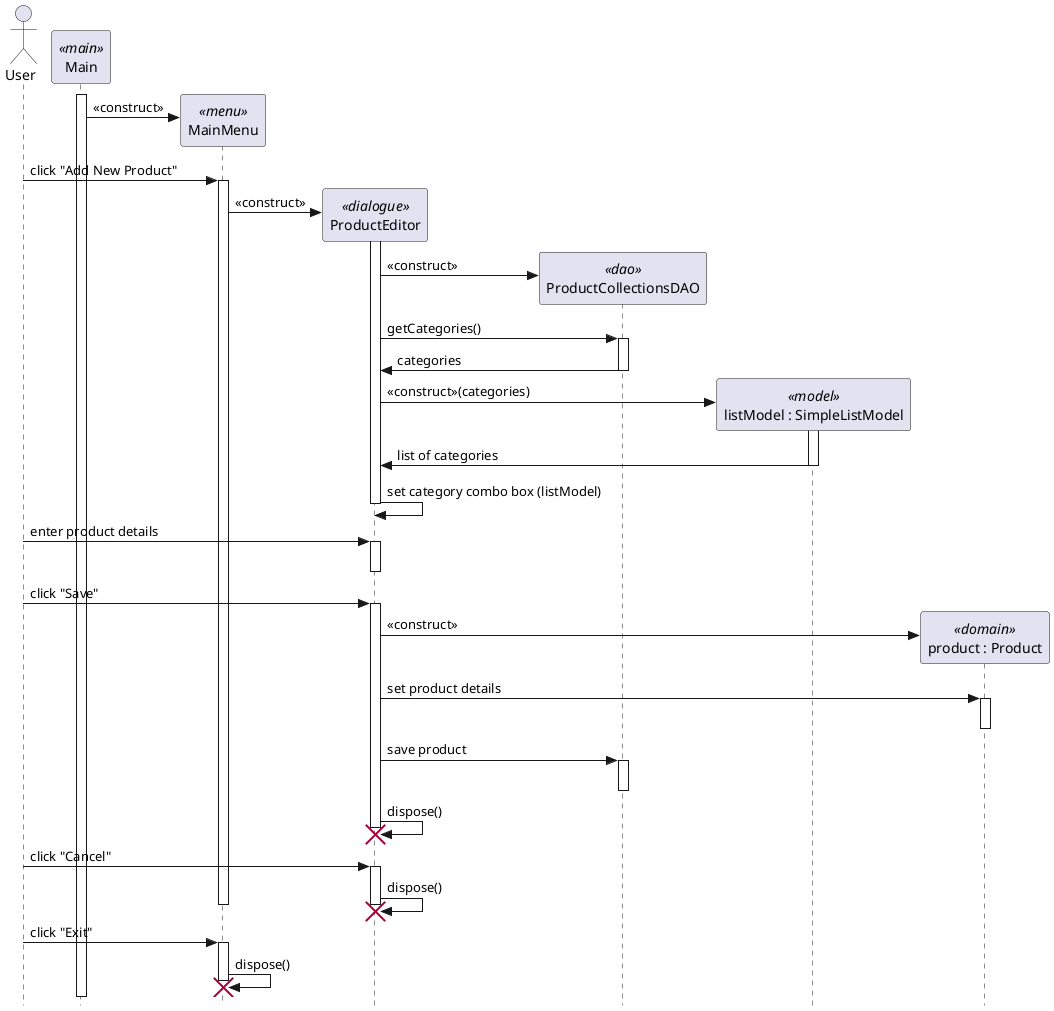 @startuml
skinparam style strictuml

actor "User" as user
participant "Main" as main <<main>>
main++

create "MainMenu" as menu <<menu>>
main -> menu : <<construct>>


user -> menu++ : click "Add New Product"
create "ProductEditor" as editor <<dialogue>>
menu -> editor++ : <<construct>>


create "ProductCollectionsDAO" as dao <<dao>>
editor -> dao : <<construct>>
editor -> dao++ : getCategories()
editor <- dao-- : categories


create "listModel : SimpleListModel" as listModel <<model>>
editor -> listModel++ : <<construct>>(categories)
editor <- listModel-- : list of categories
editor -> editor-- : set category combo box (listModel)


user -> editor++ : enter product details
editor--

user -> editor++ : click "Save"
create "product : Product" as product <<domain>>
editor -> product : <<construct>>
editor -> product++ : set product details
product--
editor -> dao++ : save product
dao--

editor -> editor : dispose()
destroy editor

user -> editor++ : click "Cancel"
editor -> editor : dispose()
destroy editor

menu --

user -> menu++ : click "Exit"
menu -> menu : dispose()
destroy menu

@enduml
